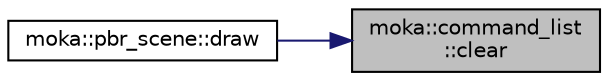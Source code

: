 digraph "moka::command_list::clear"
{
 // LATEX_PDF_SIZE
  edge [fontname="Helvetica",fontsize="10",labelfontname="Helvetica",labelfontsize="10"];
  node [fontname="Helvetica",fontsize="10",shape=record];
  rankdir="RL";
  Node15 [label="moka::command_list\l::clear",height=0.2,width=0.4,color="black", fillcolor="grey75", style="filled", fontcolor="black",tooltip="Create and return a clear_command object."];
  Node15 -> Node16 [dir="back",color="midnightblue",fontsize="10",style="solid",fontname="Helvetica"];
  Node16 [label="moka::pbr_scene::draw",height=0.2,width=0.4,color="black", fillcolor="white", style="filled",URL="$classmoka_1_1pbr__scene.html#a520722e6fd897bd9d35cd5c1b6eb14b6",tooltip="Draw the scene."];
}
